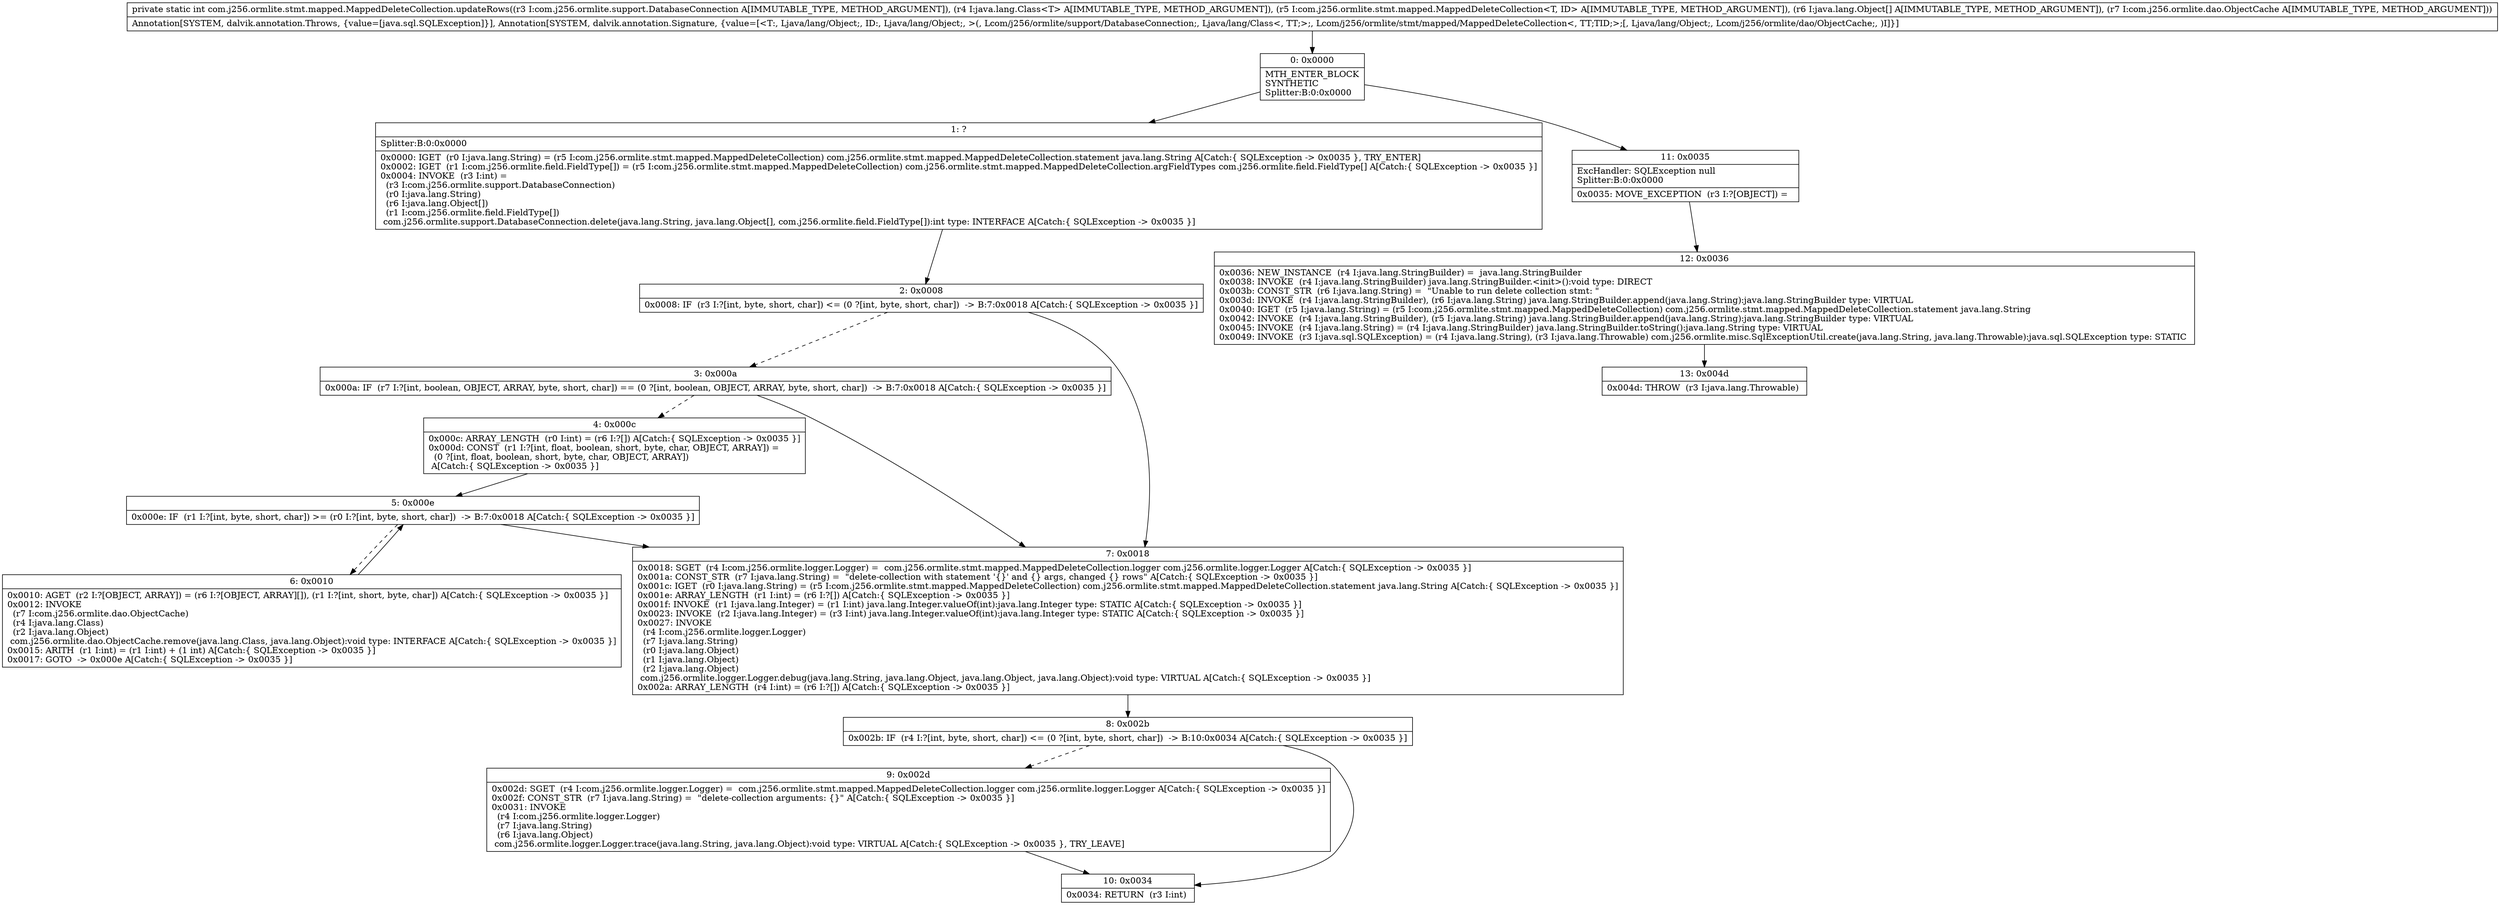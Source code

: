 digraph "CFG forcom.j256.ormlite.stmt.mapped.MappedDeleteCollection.updateRows(Lcom\/j256\/ormlite\/support\/DatabaseConnection;Ljava\/lang\/Class;Lcom\/j256\/ormlite\/stmt\/mapped\/MappedDeleteCollection;[Ljava\/lang\/Object;Lcom\/j256\/ormlite\/dao\/ObjectCache;)I" {
Node_0 [shape=record,label="{0\:\ 0x0000|MTH_ENTER_BLOCK\lSYNTHETIC\lSplitter:B:0:0x0000\l}"];
Node_1 [shape=record,label="{1\:\ ?|Splitter:B:0:0x0000\l|0x0000: IGET  (r0 I:java.lang.String) = (r5 I:com.j256.ormlite.stmt.mapped.MappedDeleteCollection) com.j256.ormlite.stmt.mapped.MappedDeleteCollection.statement java.lang.String A[Catch:\{ SQLException \-\> 0x0035 \}, TRY_ENTER]\l0x0002: IGET  (r1 I:com.j256.ormlite.field.FieldType[]) = (r5 I:com.j256.ormlite.stmt.mapped.MappedDeleteCollection) com.j256.ormlite.stmt.mapped.MappedDeleteCollection.argFieldTypes com.j256.ormlite.field.FieldType[] A[Catch:\{ SQLException \-\> 0x0035 \}]\l0x0004: INVOKE  (r3 I:int) = \l  (r3 I:com.j256.ormlite.support.DatabaseConnection)\l  (r0 I:java.lang.String)\l  (r6 I:java.lang.Object[])\l  (r1 I:com.j256.ormlite.field.FieldType[])\l com.j256.ormlite.support.DatabaseConnection.delete(java.lang.String, java.lang.Object[], com.j256.ormlite.field.FieldType[]):int type: INTERFACE A[Catch:\{ SQLException \-\> 0x0035 \}]\l}"];
Node_2 [shape=record,label="{2\:\ 0x0008|0x0008: IF  (r3 I:?[int, byte, short, char]) \<= (0 ?[int, byte, short, char])  \-\> B:7:0x0018 A[Catch:\{ SQLException \-\> 0x0035 \}]\l}"];
Node_3 [shape=record,label="{3\:\ 0x000a|0x000a: IF  (r7 I:?[int, boolean, OBJECT, ARRAY, byte, short, char]) == (0 ?[int, boolean, OBJECT, ARRAY, byte, short, char])  \-\> B:7:0x0018 A[Catch:\{ SQLException \-\> 0x0035 \}]\l}"];
Node_4 [shape=record,label="{4\:\ 0x000c|0x000c: ARRAY_LENGTH  (r0 I:int) = (r6 I:?[]) A[Catch:\{ SQLException \-\> 0x0035 \}]\l0x000d: CONST  (r1 I:?[int, float, boolean, short, byte, char, OBJECT, ARRAY]) = \l  (0 ?[int, float, boolean, short, byte, char, OBJECT, ARRAY])\l A[Catch:\{ SQLException \-\> 0x0035 \}]\l}"];
Node_5 [shape=record,label="{5\:\ 0x000e|0x000e: IF  (r1 I:?[int, byte, short, char]) \>= (r0 I:?[int, byte, short, char])  \-\> B:7:0x0018 A[Catch:\{ SQLException \-\> 0x0035 \}]\l}"];
Node_6 [shape=record,label="{6\:\ 0x0010|0x0010: AGET  (r2 I:?[OBJECT, ARRAY]) = (r6 I:?[OBJECT, ARRAY][]), (r1 I:?[int, short, byte, char]) A[Catch:\{ SQLException \-\> 0x0035 \}]\l0x0012: INVOKE  \l  (r7 I:com.j256.ormlite.dao.ObjectCache)\l  (r4 I:java.lang.Class)\l  (r2 I:java.lang.Object)\l com.j256.ormlite.dao.ObjectCache.remove(java.lang.Class, java.lang.Object):void type: INTERFACE A[Catch:\{ SQLException \-\> 0x0035 \}]\l0x0015: ARITH  (r1 I:int) = (r1 I:int) + (1 int) A[Catch:\{ SQLException \-\> 0x0035 \}]\l0x0017: GOTO  \-\> 0x000e A[Catch:\{ SQLException \-\> 0x0035 \}]\l}"];
Node_7 [shape=record,label="{7\:\ 0x0018|0x0018: SGET  (r4 I:com.j256.ormlite.logger.Logger) =  com.j256.ormlite.stmt.mapped.MappedDeleteCollection.logger com.j256.ormlite.logger.Logger A[Catch:\{ SQLException \-\> 0x0035 \}]\l0x001a: CONST_STR  (r7 I:java.lang.String) =  \"delete\-collection with statement '\{\}' and \{\} args, changed \{\} rows\" A[Catch:\{ SQLException \-\> 0x0035 \}]\l0x001c: IGET  (r0 I:java.lang.String) = (r5 I:com.j256.ormlite.stmt.mapped.MappedDeleteCollection) com.j256.ormlite.stmt.mapped.MappedDeleteCollection.statement java.lang.String A[Catch:\{ SQLException \-\> 0x0035 \}]\l0x001e: ARRAY_LENGTH  (r1 I:int) = (r6 I:?[]) A[Catch:\{ SQLException \-\> 0x0035 \}]\l0x001f: INVOKE  (r1 I:java.lang.Integer) = (r1 I:int) java.lang.Integer.valueOf(int):java.lang.Integer type: STATIC A[Catch:\{ SQLException \-\> 0x0035 \}]\l0x0023: INVOKE  (r2 I:java.lang.Integer) = (r3 I:int) java.lang.Integer.valueOf(int):java.lang.Integer type: STATIC A[Catch:\{ SQLException \-\> 0x0035 \}]\l0x0027: INVOKE  \l  (r4 I:com.j256.ormlite.logger.Logger)\l  (r7 I:java.lang.String)\l  (r0 I:java.lang.Object)\l  (r1 I:java.lang.Object)\l  (r2 I:java.lang.Object)\l com.j256.ormlite.logger.Logger.debug(java.lang.String, java.lang.Object, java.lang.Object, java.lang.Object):void type: VIRTUAL A[Catch:\{ SQLException \-\> 0x0035 \}]\l0x002a: ARRAY_LENGTH  (r4 I:int) = (r6 I:?[]) A[Catch:\{ SQLException \-\> 0x0035 \}]\l}"];
Node_8 [shape=record,label="{8\:\ 0x002b|0x002b: IF  (r4 I:?[int, byte, short, char]) \<= (0 ?[int, byte, short, char])  \-\> B:10:0x0034 A[Catch:\{ SQLException \-\> 0x0035 \}]\l}"];
Node_9 [shape=record,label="{9\:\ 0x002d|0x002d: SGET  (r4 I:com.j256.ormlite.logger.Logger) =  com.j256.ormlite.stmt.mapped.MappedDeleteCollection.logger com.j256.ormlite.logger.Logger A[Catch:\{ SQLException \-\> 0x0035 \}]\l0x002f: CONST_STR  (r7 I:java.lang.String) =  \"delete\-collection arguments: \{\}\" A[Catch:\{ SQLException \-\> 0x0035 \}]\l0x0031: INVOKE  \l  (r4 I:com.j256.ormlite.logger.Logger)\l  (r7 I:java.lang.String)\l  (r6 I:java.lang.Object)\l com.j256.ormlite.logger.Logger.trace(java.lang.String, java.lang.Object):void type: VIRTUAL A[Catch:\{ SQLException \-\> 0x0035 \}, TRY_LEAVE]\l}"];
Node_10 [shape=record,label="{10\:\ 0x0034|0x0034: RETURN  (r3 I:int) \l}"];
Node_11 [shape=record,label="{11\:\ 0x0035|ExcHandler: SQLException null\lSplitter:B:0:0x0000\l|0x0035: MOVE_EXCEPTION  (r3 I:?[OBJECT]) =  \l}"];
Node_12 [shape=record,label="{12\:\ 0x0036|0x0036: NEW_INSTANCE  (r4 I:java.lang.StringBuilder) =  java.lang.StringBuilder \l0x0038: INVOKE  (r4 I:java.lang.StringBuilder) java.lang.StringBuilder.\<init\>():void type: DIRECT \l0x003b: CONST_STR  (r6 I:java.lang.String) =  \"Unable to run delete collection stmt: \" \l0x003d: INVOKE  (r4 I:java.lang.StringBuilder), (r6 I:java.lang.String) java.lang.StringBuilder.append(java.lang.String):java.lang.StringBuilder type: VIRTUAL \l0x0040: IGET  (r5 I:java.lang.String) = (r5 I:com.j256.ormlite.stmt.mapped.MappedDeleteCollection) com.j256.ormlite.stmt.mapped.MappedDeleteCollection.statement java.lang.String \l0x0042: INVOKE  (r4 I:java.lang.StringBuilder), (r5 I:java.lang.String) java.lang.StringBuilder.append(java.lang.String):java.lang.StringBuilder type: VIRTUAL \l0x0045: INVOKE  (r4 I:java.lang.String) = (r4 I:java.lang.StringBuilder) java.lang.StringBuilder.toString():java.lang.String type: VIRTUAL \l0x0049: INVOKE  (r3 I:java.sql.SQLException) = (r4 I:java.lang.String), (r3 I:java.lang.Throwable) com.j256.ormlite.misc.SqlExceptionUtil.create(java.lang.String, java.lang.Throwable):java.sql.SQLException type: STATIC \l}"];
Node_13 [shape=record,label="{13\:\ 0x004d|0x004d: THROW  (r3 I:java.lang.Throwable) \l}"];
MethodNode[shape=record,label="{private static int com.j256.ormlite.stmt.mapped.MappedDeleteCollection.updateRows((r3 I:com.j256.ormlite.support.DatabaseConnection A[IMMUTABLE_TYPE, METHOD_ARGUMENT]), (r4 I:java.lang.Class\<T\> A[IMMUTABLE_TYPE, METHOD_ARGUMENT]), (r5 I:com.j256.ormlite.stmt.mapped.MappedDeleteCollection\<T, ID\> A[IMMUTABLE_TYPE, METHOD_ARGUMENT]), (r6 I:java.lang.Object[] A[IMMUTABLE_TYPE, METHOD_ARGUMENT]), (r7 I:com.j256.ormlite.dao.ObjectCache A[IMMUTABLE_TYPE, METHOD_ARGUMENT]))  | Annotation[SYSTEM, dalvik.annotation.Throws, \{value=[java.sql.SQLException]\}], Annotation[SYSTEM, dalvik.annotation.Signature, \{value=[\<T:, Ljava\/lang\/Object;, ID:, Ljava\/lang\/Object;, \>(, Lcom\/j256\/ormlite\/support\/DatabaseConnection;, Ljava\/lang\/Class\<, TT;\>;, Lcom\/j256\/ormlite\/stmt\/mapped\/MappedDeleteCollection\<, TT;TID;\>;[, Ljava\/lang\/Object;, Lcom\/j256\/ormlite\/dao\/ObjectCache;, )I]\}]\l}"];
MethodNode -> Node_0;
Node_0 -> Node_1;
Node_0 -> Node_11;
Node_1 -> Node_2;
Node_2 -> Node_3[style=dashed];
Node_2 -> Node_7;
Node_3 -> Node_4[style=dashed];
Node_3 -> Node_7;
Node_4 -> Node_5;
Node_5 -> Node_6[style=dashed];
Node_5 -> Node_7;
Node_6 -> Node_5;
Node_7 -> Node_8;
Node_8 -> Node_9[style=dashed];
Node_8 -> Node_10;
Node_9 -> Node_10;
Node_11 -> Node_12;
Node_12 -> Node_13;
}

